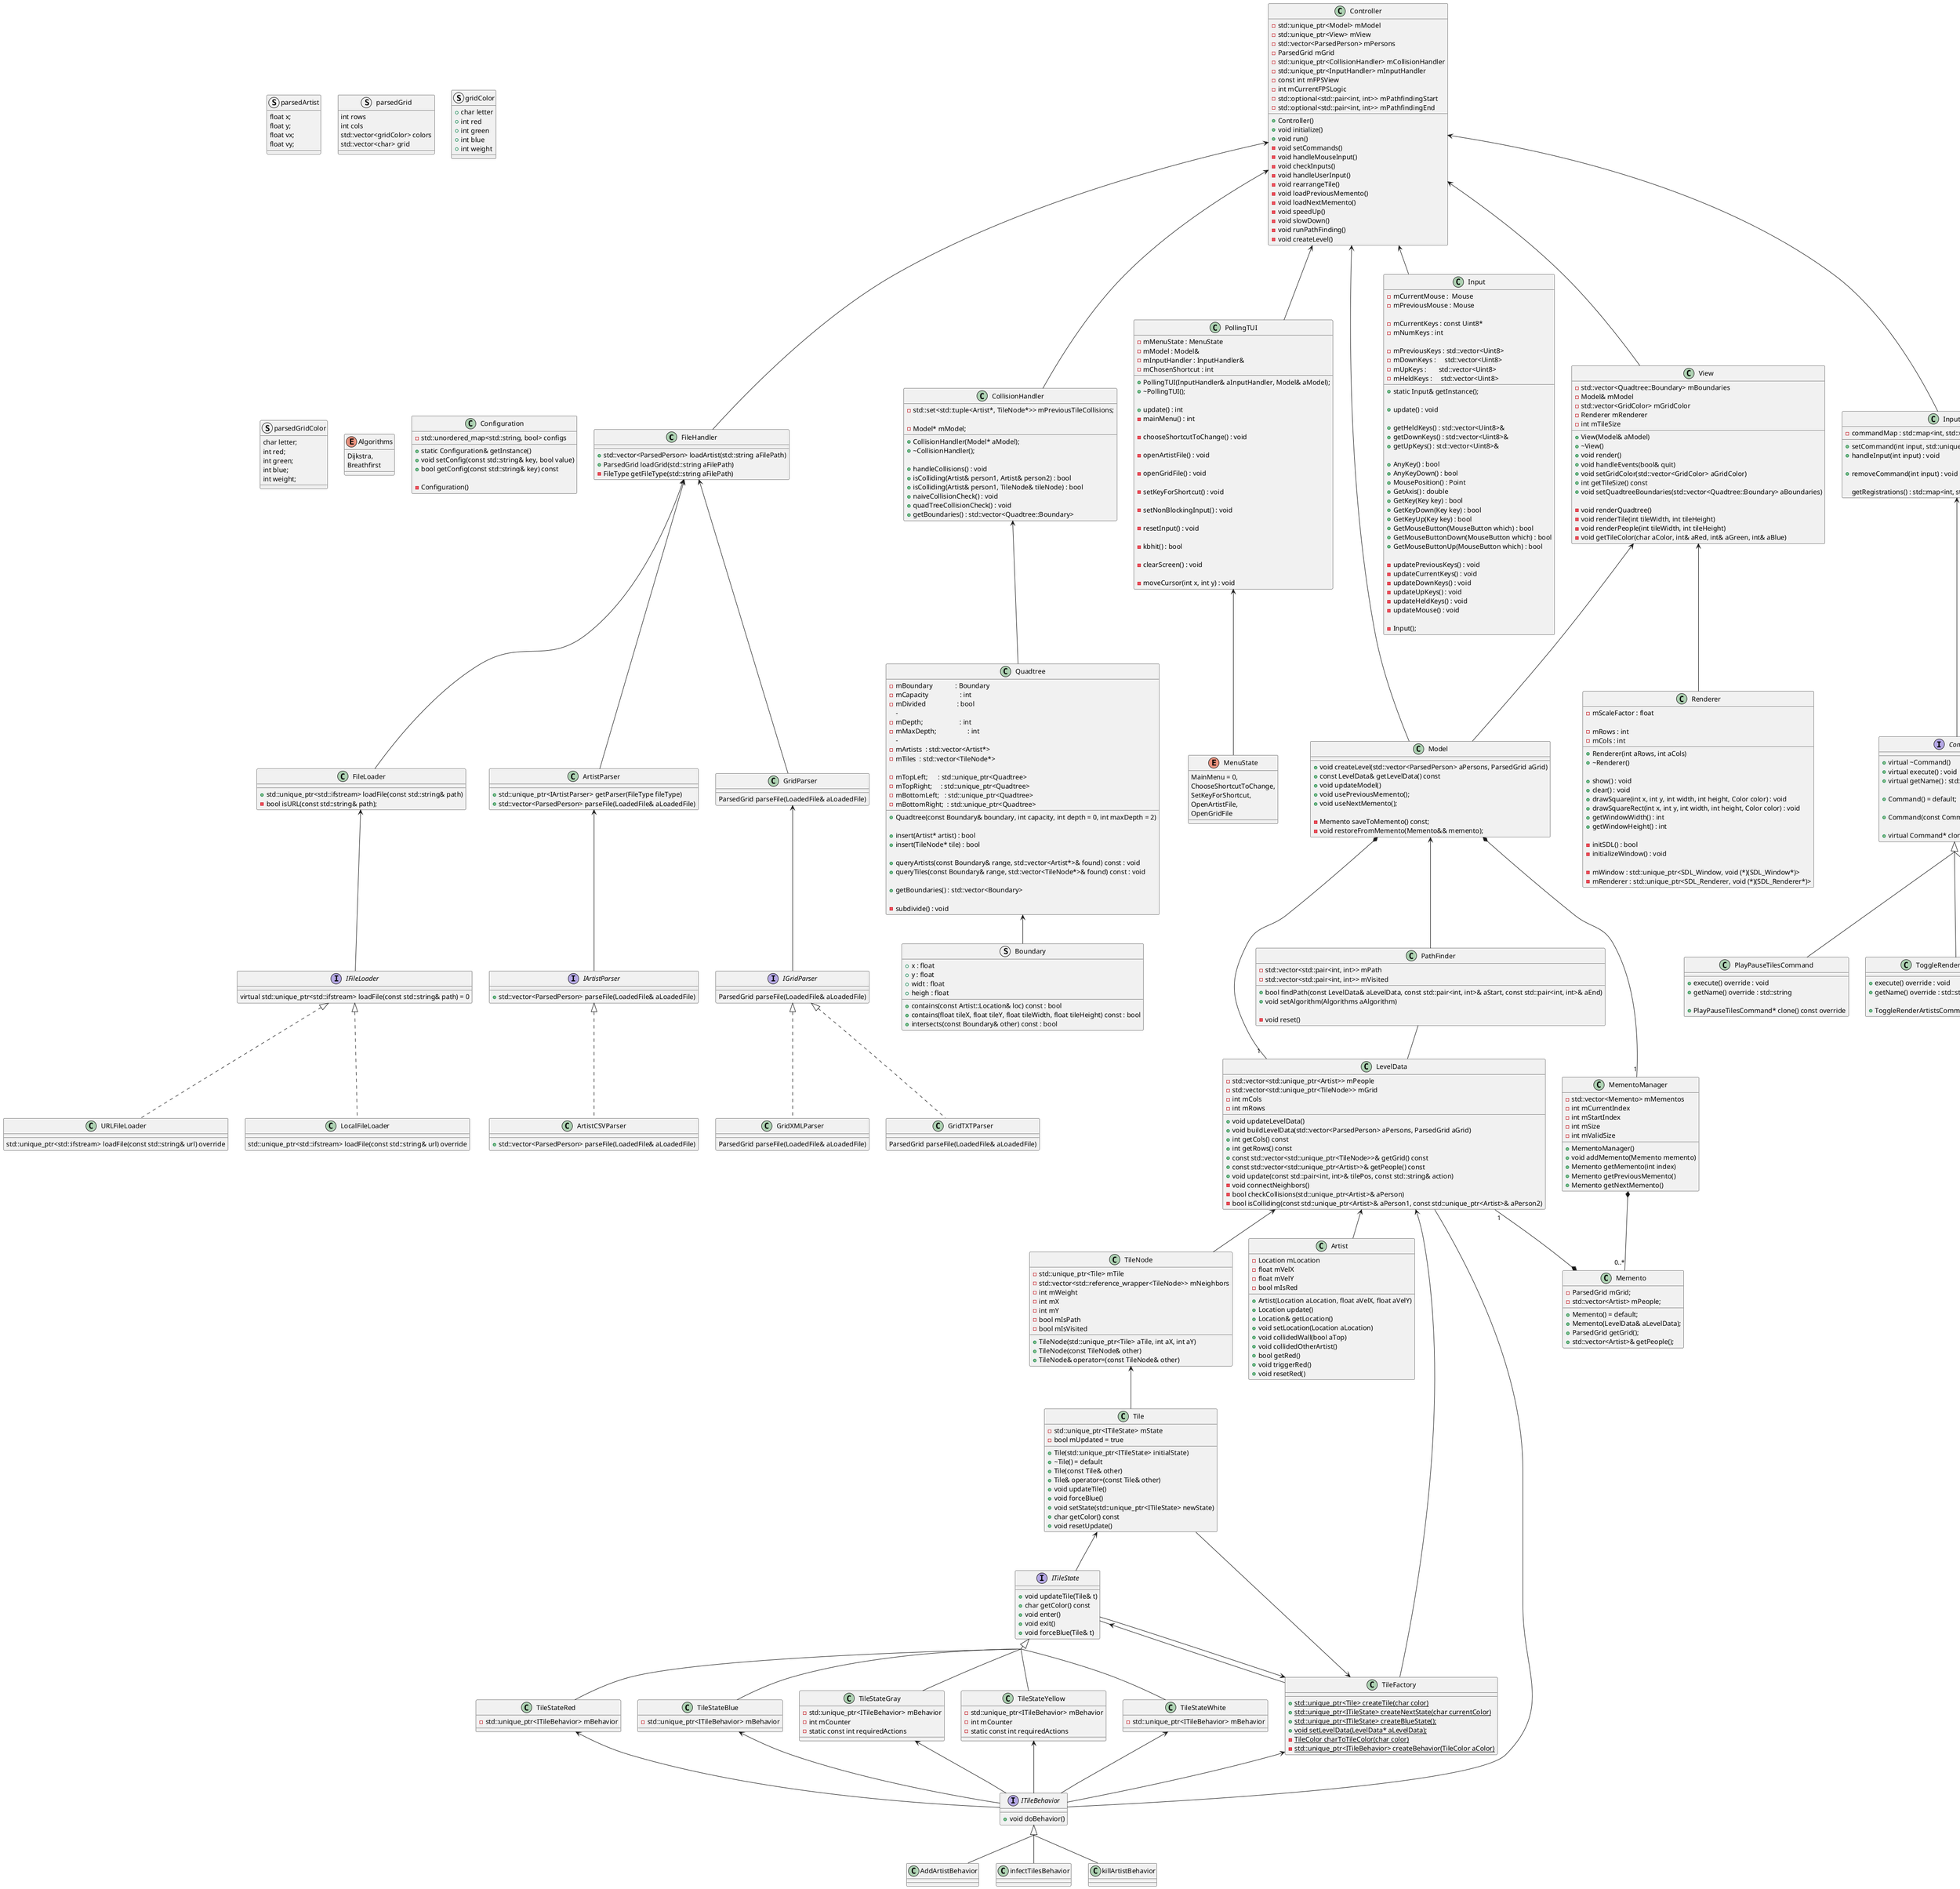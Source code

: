 @startuml classDiagram

' skinparam backgroundColor #1e1e1e
' skinparam classBackgroundColor #2b2b2b
' skinparam classBorderColor #555555
' skinparam classFontColor #ffffff
' skinparam attributeFontColor #b3b3b3
' skinparam operationFontColor #b3b3b3
' skinparam arrowColor #ffffff
' skinparam noteBackgroundColor #333333
' skinparam noteFontColor #ffffff
skinparam groupInheritance 3

class FileHandler {
    +std::vector<ParsedPerson> loadArtist(std::string aFilePath)
    +ParsedGrid loadGrid(std::string aFilePath)
    -FileType getFileType(std::string aFilePath)
}

class FileLoader{
    + std::unique_ptr<std::ifstream> loadFile(const std::string& path)
    - bool isURL(const std::string& path);
}

interface IFileLoader{
    virtual std::unique_ptr<std::ifstream> loadFile(const std::string& path) = 0
}

class URLFileLoader{
    std::unique_ptr<std::ifstream> loadFile(const std::string& url) override
}

class LocalFileLoader{
    std::unique_ptr<std::ifstream> loadFile(const std::string& url) override
}

class ArtistParser {
    + std::unique_ptr<IArtistParser> getParser(FileType fileType)
    + std::vector<ParsedPerson> parseFile(LoadedFile& aLoadedFile)
}

interface IArtistParser {
    + std::vector<ParsedPerson> parseFile(LoadedFile& aLoadedFile)
}

class ArtistCSVParser{
    + std::vector<ParsedPerson> parseFile(LoadedFile& aLoadedFile)
}

class GridParser{
    ParsedGrid parseFile(LoadedFile& aLoadedFile)
}

interface IGridParser{
    ParsedGrid parseFile(LoadedFile& aLoadedFile)
}

class GridXMLParser{
    ParsedGrid parseFile(LoadedFile& aLoadedFile)
}

class GridTXTParser{
    ParsedGrid parseFile(LoadedFile& aLoadedFile)
}

' class ArtistParser {
    '     +std::unique_ptr<IArtistParser> getParser(FileType fileType)
    '     +std::vector<ParsedPerson> parseFile(LoadedFile& aLoadedFile)
    '
    '
' }

class CollisionHandler {
    + CollisionHandler(Model* aModel);
    + ~CollisionHandler();

    + handleCollisions() : void 
    + isColliding(Artist& person1, Artist& person2) : bool 
    + isColliding(Artist& person1, TileNode& tileNode) : bool 
    + naiveCollisionCheck() : void 
    + quadTreeCollisionCheck() : void 
    + getBoundaries() : std::vector<Quadtree::Boundary> 

    - std::set<std::tuple<Artist*, TileNode*>> mPreviousTileCollisions;

    - Model* mModel;
}

class Quadtree {

    + Quadtree(const Boundary& boundary, int capacity, int depth = 0, int maxDepth = 2)

    + insert(Artist* artist) : bool 
    + insert(TileNode* tile) : bool 

    + queryArtists(const Boundary& range, std::vector<Artist*>& found) const : void 
    + queryTiles(const Boundary& range, std::vector<TileNode*>& found) const : void 

    + getBoundaries() : std::vector<Boundary> 

    - subdivide() : void 

    - mBoundary             : Boundary 
    - mCapacity                  : int 
    - mDivided                  : bool 
    -                                
    - mDepth;                     : int 
    - mMaxDepth;                  : int 
    -                                
    - mArtists  : std::vector<Artist*> 
    - mTiles  : std::vector<TileNode*> 

    - mTopLeft;      : std::unique_ptr<Quadtree> 
    - mTopRight;     : std::unique_ptr<Quadtree> 
    - mBottomLeft;   : std::unique_ptr<Quadtree> 
    - mBottomRight;  : std::unique_ptr<Quadtree> 
}

enum MenuState { 
    MainMenu = 0,
    ChooseShortcutToChange,
    SetKeyForShortcut,
    OpenArtistFile,
    OpenGridFile 
}

class PollingTUI {
    + PollingTUI(InputHandler& aInputHandler, Model& aModel);
    + ~PollingTUI();

    + update() : int 

    - mMenuState : MenuState 
    - mModel : Model& 
    - mInputHandler : InputHandler& 
    - mChosenShortcut : int 

    - mainMenu() : int 

    - chooseShortcutToChange() : void 

    - openArtistFile() : void 

    - openGridFile() : void 

    - setKeyForShortcut() : void 

    - setNonBlockingInput() : void 

    - resetInput() : void 

    - kbhit() : bool 

    - clearScreen() : void 

    - moveCursor(int x, int y) : void 
}

struct Boundary {
    + x : float 
    + y : float 
    + widt : float 
    + heigh : float 

    + contains(const Artist::Location& loc) const : bool 
    + contains(float tileX, float tileY, float tileWidth, float tileHeight) const : bool 
    + intersects(const Boundary& other) const : bool 
}

class Controller {
    +Controller()
    +void initialize()
    +void run()
    -void setCommands()
    -void handleMouseInput()
    -void checkInputs()
    -void handleUserInput()
    -void rearrangeTile()
    -void loadPreviousMemento()
    -void loadNextMemento()
    -void speedUp()
    -void slowDown()
    -void runPathFinding()
    -void createLevel()

    -std::unique_ptr<Model> mModel
    -std::unique_ptr<View> mView
    -std::vector<ParsedPerson> mPersons
    -ParsedGrid mGrid
    -std::unique_ptr<CollisionHandler> mCollisionHandler
    -std::unique_ptr<InputHandler> mInputHandler
    -const int mFPSView
    -int mCurrentFPSLogic
    -std::optional<std::pair<int, int>> mPathfindingStart
    -std::optional<std::pair<int, int>> mPathfindingEnd
}

class Model{
    +void createLevel(std::vector<ParsedPerson> aPersons, ParsedGrid aGrid)
    +const LevelData& getLevelData() const
    +void updateModel()
    +void usePreviousMemento();
    +void useNextMemento();

    -Memento saveToMemento() const;
    -void restoreFromMemento(Memento&& memento);
}

class LevelData{
    +void updateLevelData()
    +void buildLevelData(std::vector<ParsedPerson> aPersons, ParsedGrid aGrid)
    +int getCols() const
    +int getRows() const
    +const std::vector<std::unique_ptr<TileNode>>& getGrid() const
    +const std::vector<std::unique_ptr<Artist>>& getPeople() const
    +void update(const std::pair<int, int>& tilePos, const std::string& action)

    -std::vector<std::unique_ptr<Artist>> mPeople
    -std::vector<std::unique_ptr<TileNode>> mGrid
    -int mCols
    -int mRows

    -void connectNeighbors()
    -bool checkCollisions(std::unique_ptr<Artist>& aPerson)
    -bool isColliding(const std::unique_ptr<Artist>& aPerson1, const std::unique_ptr<Artist>& aPerson2)
}

class TileNode{
    +TileNode(std::unique_ptr<Tile> aTile, int aX, int aY)
    +TileNode(const TileNode& other)
    +TileNode& operator=(const TileNode& other)

    -std::unique_ptr<Tile> mTile
    -std::vector<std::reference_wrapper<TileNode>> mNeighbors
    -int mWeight
    -int mX
    -int mY
    -bool mIsPath
    -bool mIsVisited
}

class Tile{
    +Tile(std::unique_ptr<ITileState> initialState)
    +~Tile() = default
    +Tile(const Tile& other)
    +Tile& operator=(const Tile& other)
    +void updateTile()
    +void forceBlue()
    +void setState(std::unique_ptr<ITileState> newState)
    +char getColor() const
    +void resetUpdate()

    -std::unique_ptr<ITileState> mState
    -bool mUpdated = true
}

interface ITileState{
    +void updateTile(Tile& t)
    +char getColor() const
    +void enter()
    +void exit()
    +void forceBlue(Tile& t)
}

class TileStateRed{
    -std::unique_ptr<ITileBehavior> mBehavior
}

class TileStateBlue{
    -std::unique_ptr<ITileBehavior> mBehavior
}

class TileStateGray{
    -std::unique_ptr<ITileBehavior> mBehavior
    -int mCounter
    -static const int requiredActions
}

class TileStateYellow{
    -std::unique_ptr<ITileBehavior> mBehavior
    -int mCounter
    -static const int requiredActions
}

class TileStateWhite{
    -std::unique_ptr<ITileBehavior> mBehavior
}

interface ITileBehavior {
    +void doBehavior()
}

class AddArtistBehavior{
}

class infectTilesBehavior{
}

class killArtistBehavior{
}

class Artist {
    +Artist(Location aLocation, float aVelX, float aVelY)
    +Location update()
    +Location& getLocation()
    +void setLocation(Location aLocation)
    +void collidedWall(bool aTop)
    +void collidedOtherArtist()
    +bool getRed()
    +void triggerRed()
    +void resetRed()

    -Location mLocation
    -float mVelX
    -float mVelY
    -bool mIsRed

    ' class Location {
        '     +float mX
        '     +float mY
        '
    ' }
}

class Input{
    + static Input& getInstance();

    + update() : void

    + getHeldKeys() : std::vector<Uint8>& 
    + getDownKeys() : std::vector<Uint8>& 
    + getUpKeys() : std::vector<Uint8>& 

    + AnyKey() : bool 
    + AnyKeyDown() : bool 
    + MousePosition() : Point 
    + GetAxis() : double 
    + GetKey(Key key) : bool 
    + GetKeyDown(Key key) : bool 
    + GetKeyUp(Key key) : bool 
    + GetMouseButton(MouseButton which) : bool 
    + GetMouseButtonDown(MouseButton which) : bool 
    + GetMouseButtonUp(MouseButton which) : bool 

    - updatePreviousKeys() : void 
    - updateCurrentKeys() : void 
    - updateDownKeys() : void 
    - updateUpKeys() : void 
    - updateHeldKeys() : void 
    - updateMouse() : void 

    - Input();

    - mCurrentMouse :  Mouse 
    - mPreviousMouse : Mouse 

    - mCurrentKeys : const Uint8* 
    - mNumKeys : int

    - mPreviousKeys : std::vector<Uint8> 
    - mDownKeys :     std::vector<Uint8> 
    - mUpKeys :       std::vector<Uint8> 
    - mHeldKeys :     std::vector<Uint8> 
}


class TileFactory{
    + {static} std::unique_ptr<Tile> createTile(char color)
    + {static} std::unique_ptr<ITileState> createNextState(char currentColor)
    + {static} std::unique_ptr<ITileState> createBlueState();
    + {static} void setLevelData(LevelData* aLevelData);
    - {static} TileColor charToTileColor(char color)
    - {static} std::unique_ptr<ITileBehavior> createBehavior(TileColor aColor)
}

class View {
    +View(Model& aModel)
    +~View()
    +void render()
    +void handleEvents(bool& quit)
    +void setGridColor(std::vector<GridColor> aGridColor)
    +int getTileSize() const
    +void setQuadtreeBoundaries(std::vector<Quadtree::Boundary> aBoundaries)

    -void renderQuadtree()
    -void renderTile(int tileWidth, int tileHeight)
    -void renderPeople(int tileWidth, int tileHeight)
    -void getTileColor(char aColor, int& aRed, int& aGreen, int& aBlue)

    -std::vector<Quadtree::Boundary> mBoundaries
    -Model& mModel
    -std::vector<GridColor> mGridColor
    -Renderer mRenderer
    -int mTileSize
}

class Renderer{
    + Renderer(int aRows, int aCols)
    + ~Renderer()

    + show() : void 
    + clear() : void 
    + drawSquare(int x, int y, int width, int height, Color color) : void 
    + drawSquareRect(int x, int y, int width, int height, Color color) : void 
    + getWindowWidth() : int 
    + getWindowHeight() : int 

    - initSDL() : bool 
    - initializeWindow() : void 

    - mWindow : std::unique_ptr<SDL_Window, void (*)(SDL_Window*)> 
    - mRenderer : std::unique_ptr<SDL_Renderer, void (*)(SDL_Renderer*)> 

    - mScaleFactor : float 

    - mRows : int 
    - mCols : int 
}

struct parsedArtist{
    float x;
    float y;
    float vx;
    float vy;
}

' vector<char> parsedTile()

struct parsedGrid{
    int rows
    int cols
    std::vector<gridColor> colors
    std::vector<char> grid
}

struct gridColor{
    +char letter
    +int red
    +int green
    +int blue
    +int weight
}

struct parsedGridColor{
    char letter;
    int red;
    int green;
    int blue;
    int weight;
}

class PathFinder{
    +bool findPath(const LevelData& aLevelData, const std::pair<int, int>& aStart, const std::pair<int, int>& aEnd)
    +void setAlgorithm(Algorithms aAlgorithm)

    -void reset()

    -std::vector<std::pair<int, int>> mPath
    -std::vector<std::pair<int, int>> mVisited

}

enum Algorithms{
    Dijkstra,
    Breathfirst
}

class Memento {
    + Memento() = default;
    + Memento(LevelData& aLevelData);
    + ParsedGrid getGrid();
    + std::vector<Artist>& getPeople();

    - ParsedGrid mGrid; 
    - std::vector<Artist> mPeople;
}

class MementoManager {
    +MementoManager()
    +void addMemento(Memento memento)
    +Memento getMemento(int index)
    +Memento getPreviousMemento()
    +Memento getNextMemento()

    -std::vector<Memento> mMementos
    -int mCurrentIndex
    -int mStartIndex
    -int mSize
    -int mValidSize
}

class Configuration {
    +static Configuration& getInstance()
    +void setConfig(const std::string& key, bool value)
    +bool getConfig(const std::string& key) const

    -Configuration()
    -std::unordered_map<std::string, bool> configs
}

class InputHandler {
    - commandMap : std::map<int, std::unique_ptr<Command>> 

    + setCommand(int input, std::unique_ptr<Command> command) : void
    + handleInput(int input) : void

    + removeCommand(int input) : void 

     getRegistrations() : std::map<int, std::unique_ptr<Command>>&
}

interface Command {
    + virtual ~Command()
    + virtual execute() : void
    + virtual getName() : std::string  

    + Command() = default; 

    + Command(const Command& other) = default;

    + virtual Command* clone() const = 0;
}

class PlayPauseTilesCommand {
    + execute() override : void
    + getName() override : std::string 

    + PlayPauseTilesCommand* clone() const override 
}

class ToggleRenderArtistsCommand {
    + execute() override : void
    + getName() override : std::string 

    + ToggleRenderArtistsCommand* clone() const override 
}
Command <|.. PlayPauseTilesCommand
Command <|.. ToggleRenderArtistsCommand
Command <|.. GeneralCommand
InputHandler <-- Command

Controller <-- FileHandler
Controller <-- Model
Controller <-- Input
Controller <-- InputHandler
Controller <-- View
Controller <-- CollisionHandler
Controller <-- PollingTUI
View <-- Model
View <-- Renderer

' Model
Model *-- "1" LevelData
Model <-- PathFinder
PathFinder -- LevelData

LevelData <-- TileNode
TileNode <-- Tile
Tile <-- ITileState
ITileState <|.. TileStateRed
ITileState <|.. TileStateBlue
ITileState <|.. TileStateGray
ITileState <|.. TileStateYellow
ITileState <|.. TileStateWhite
ITileState <-- TileFactory

TileStateRed <-- ITileBehavior
TileStateBlue <-- ITileBehavior
TileStateGray <-- ITileBehavior
TileStateYellow <-- ITileBehavior
TileStateWhite <-- ITileBehavior

ITileBehavior <|.. AddArtistBehavior
ITileBehavior <|.. infectTilesBehavior
ITileBehavior <|.. killArtistBehavior
ITileBehavior -- LevelData

LevelData <-- Artist

Model *-- "1" MementoManager
LevelData "1" --* Memento
MementoManager *-- "0..*" Memento

LevelData <-- TileFactory
TileFactory <-- Tile
TileFactory <-- ITileState
TileFactory <-- ITileBehavior

' FileHandler
FileHandler <-- FileLoader
FileLoader <-- IFileLoader
IFileLoader <|.. URLFileLoader
IFileLoader <|.. LocalFileLoader

' Parser
FileHandler <-- ArtistParser
FileHandler <-- GridParser

ArtistParser <-- IArtistParser
IArtistParser <|.. ArtistCSVParser

GridParser <-- IGridParser
IGridParser <|.. GridTXTParser
IGridParser <|.. GridXMLParser

' CollisionHandler
CollisionHandler <-- Quadtree
Quadtree <-- Boundary

PollingTUI <-- MenuState

@enduml
